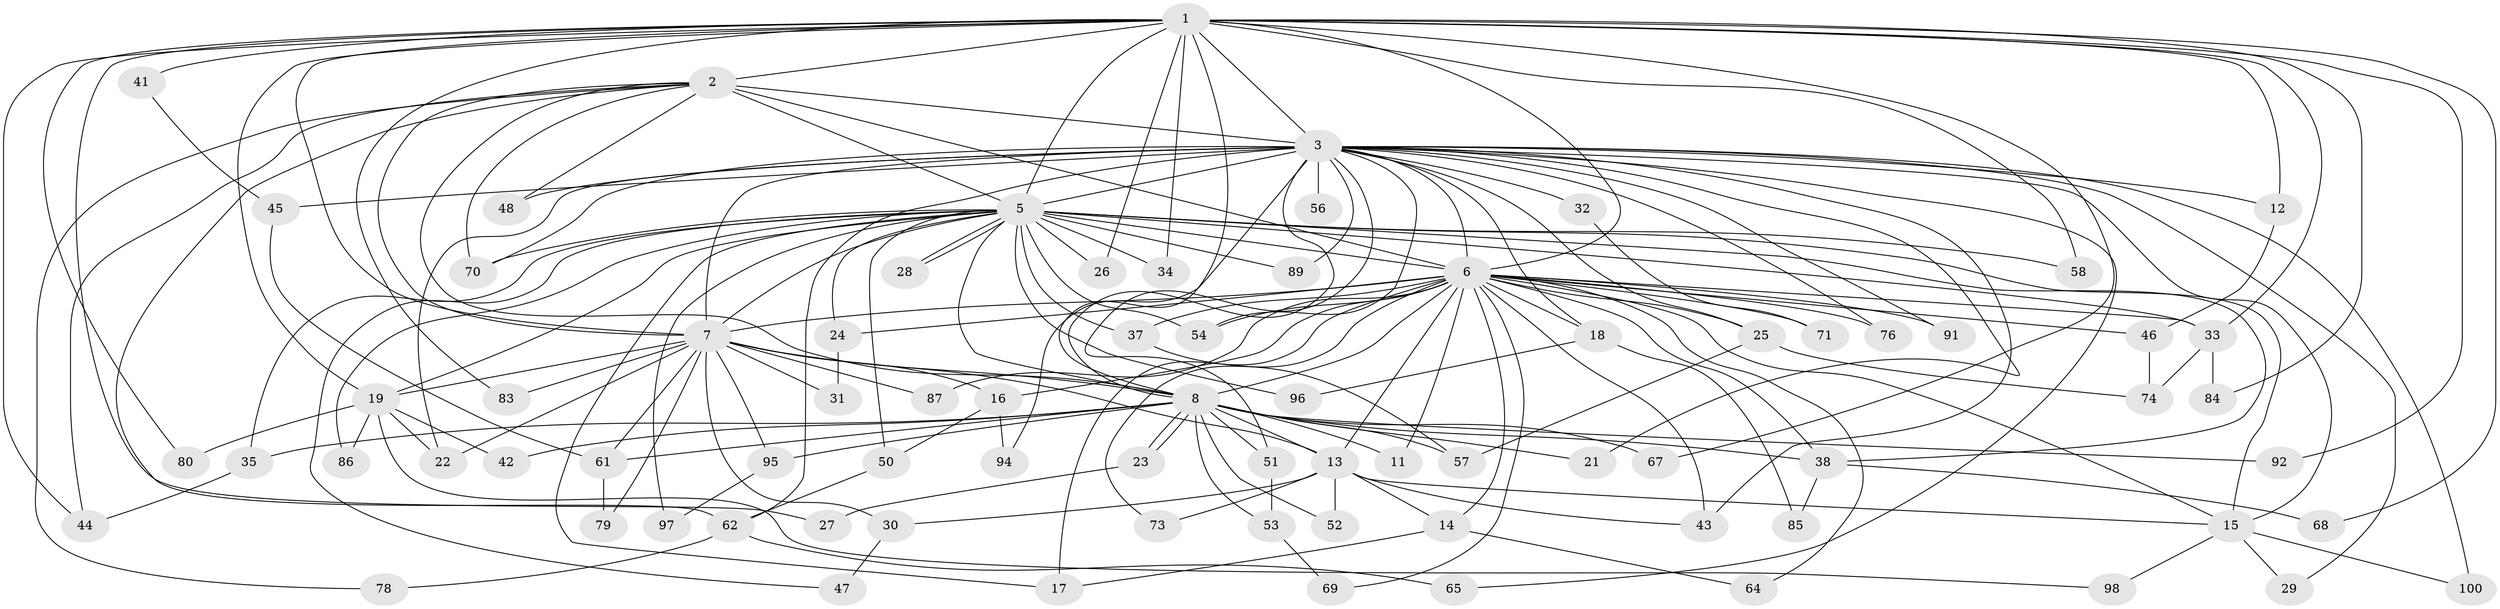 // original degree distribution, {19: 0.01, 14: 0.01, 17: 0.03, 30: 0.01, 23: 0.01, 18: 0.01, 26: 0.02, 2: 0.53, 3: 0.25, 9: 0.01, 4: 0.07, 7: 0.01, 8: 0.01, 5: 0.02}
// Generated by graph-tools (version 1.1) at 2025/38/02/21/25 10:38:53]
// undirected, 78 vertices, 176 edges
graph export_dot {
graph [start="1"]
  node [color=gray90,style=filled];
  1 [super="+4"];
  2;
  3 [super="+9"];
  5 [super="+39"];
  6 [super="+10"];
  7 [super="+55"];
  8 [super="+36"];
  11;
  12;
  13 [super="+77"];
  14 [super="+60"];
  15 [super="+72"];
  16;
  17;
  18;
  19 [super="+20"];
  21;
  22 [super="+66"];
  23;
  24;
  25;
  26;
  27 [super="+40"];
  28;
  29;
  30;
  31;
  32;
  33 [super="+90"];
  34;
  35;
  37;
  38 [super="+49"];
  41;
  42;
  43 [super="+81"];
  44 [super="+88"];
  45;
  46;
  47;
  48;
  50;
  51;
  52;
  53;
  54 [super="+93"];
  56;
  57 [super="+59"];
  58;
  61 [super="+75"];
  62 [super="+63"];
  64;
  65;
  67;
  68;
  69;
  70 [super="+82"];
  71;
  73;
  74 [super="+99"];
  76;
  78;
  79;
  80;
  83;
  84;
  85;
  86;
  87;
  89;
  91;
  92;
  94;
  95;
  96;
  97;
  98;
  100;
  1 -- 2 [weight=2];
  1 -- 3 [weight=4];
  1 -- 5 [weight=3];
  1 -- 6 [weight=4];
  1 -- 7 [weight=2];
  1 -- 8 [weight=2];
  1 -- 19;
  1 -- 26;
  1 -- 27 [weight=2];
  1 -- 41 [weight=2];
  1 -- 44;
  1 -- 58;
  1 -- 83;
  1 -- 92;
  1 -- 67;
  1 -- 68;
  1 -- 12;
  1 -- 80;
  1 -- 84;
  1 -- 34;
  1 -- 33;
  2 -- 3 [weight=2];
  2 -- 5;
  2 -- 6 [weight=2];
  2 -- 7;
  2 -- 8;
  2 -- 44;
  2 -- 48;
  2 -- 62;
  2 -- 78;
  2 -- 70;
  3 -- 5 [weight=2];
  3 -- 6 [weight=4];
  3 -- 7 [weight=2];
  3 -- 8 [weight=3];
  3 -- 29;
  3 -- 51;
  3 -- 65;
  3 -- 76;
  3 -- 89;
  3 -- 91;
  3 -- 70;
  3 -- 12;
  3 -- 15;
  3 -- 18;
  3 -- 21;
  3 -- 22;
  3 -- 25;
  3 -- 94;
  3 -- 32;
  3 -- 100;
  3 -- 45;
  3 -- 48;
  3 -- 56;
  3 -- 62;
  3 -- 54;
  3 -- 43;
  5 -- 6 [weight=2];
  5 -- 7;
  5 -- 8;
  5 -- 17;
  5 -- 24;
  5 -- 26;
  5 -- 28;
  5 -- 28;
  5 -- 33;
  5 -- 34;
  5 -- 35;
  5 -- 37;
  5 -- 38;
  5 -- 47;
  5 -- 50;
  5 -- 54;
  5 -- 70;
  5 -- 86;
  5 -- 89;
  5 -- 96;
  5 -- 97;
  5 -- 19;
  5 -- 58;
  5 -- 15;
  6 -- 7 [weight=2];
  6 -- 8 [weight=2];
  6 -- 11;
  6 -- 13;
  6 -- 14;
  6 -- 16;
  6 -- 17;
  6 -- 18;
  6 -- 24;
  6 -- 25;
  6 -- 33;
  6 -- 43;
  6 -- 54;
  6 -- 64;
  6 -- 69;
  6 -- 91;
  6 -- 37;
  6 -- 38;
  6 -- 71;
  6 -- 73;
  6 -- 76;
  6 -- 46;
  6 -- 15;
  6 -- 87;
  7 -- 8;
  7 -- 16;
  7 -- 19;
  7 -- 22;
  7 -- 30;
  7 -- 31;
  7 -- 79;
  7 -- 83;
  7 -- 87;
  7 -- 61;
  7 -- 13;
  7 -- 95;
  8 -- 11;
  8 -- 13;
  8 -- 21;
  8 -- 23;
  8 -- 23;
  8 -- 35;
  8 -- 38;
  8 -- 42;
  8 -- 51;
  8 -- 52;
  8 -- 53;
  8 -- 57;
  8 -- 61;
  8 -- 67;
  8 -- 92;
  8 -- 95;
  12 -- 46;
  13 -- 14;
  13 -- 30;
  13 -- 43;
  13 -- 52;
  13 -- 73;
  13 -- 15;
  14 -- 64;
  14 -- 17;
  15 -- 29;
  15 -- 98;
  15 -- 100;
  16 -- 50;
  16 -- 94;
  18 -- 85;
  18 -- 96;
  19 -- 42;
  19 -- 80;
  19 -- 86;
  19 -- 98;
  19 -- 22;
  23 -- 27;
  24 -- 31;
  25 -- 57;
  25 -- 74;
  30 -- 47;
  32 -- 71;
  33 -- 74;
  33 -- 84;
  35 -- 44;
  37 -- 57;
  38 -- 68;
  38 -- 85;
  41 -- 45;
  45 -- 61;
  46 -- 74;
  50 -- 62;
  51 -- 53;
  53 -- 69;
  61 -- 79;
  62 -- 78;
  62 -- 65;
  95 -- 97;
}
